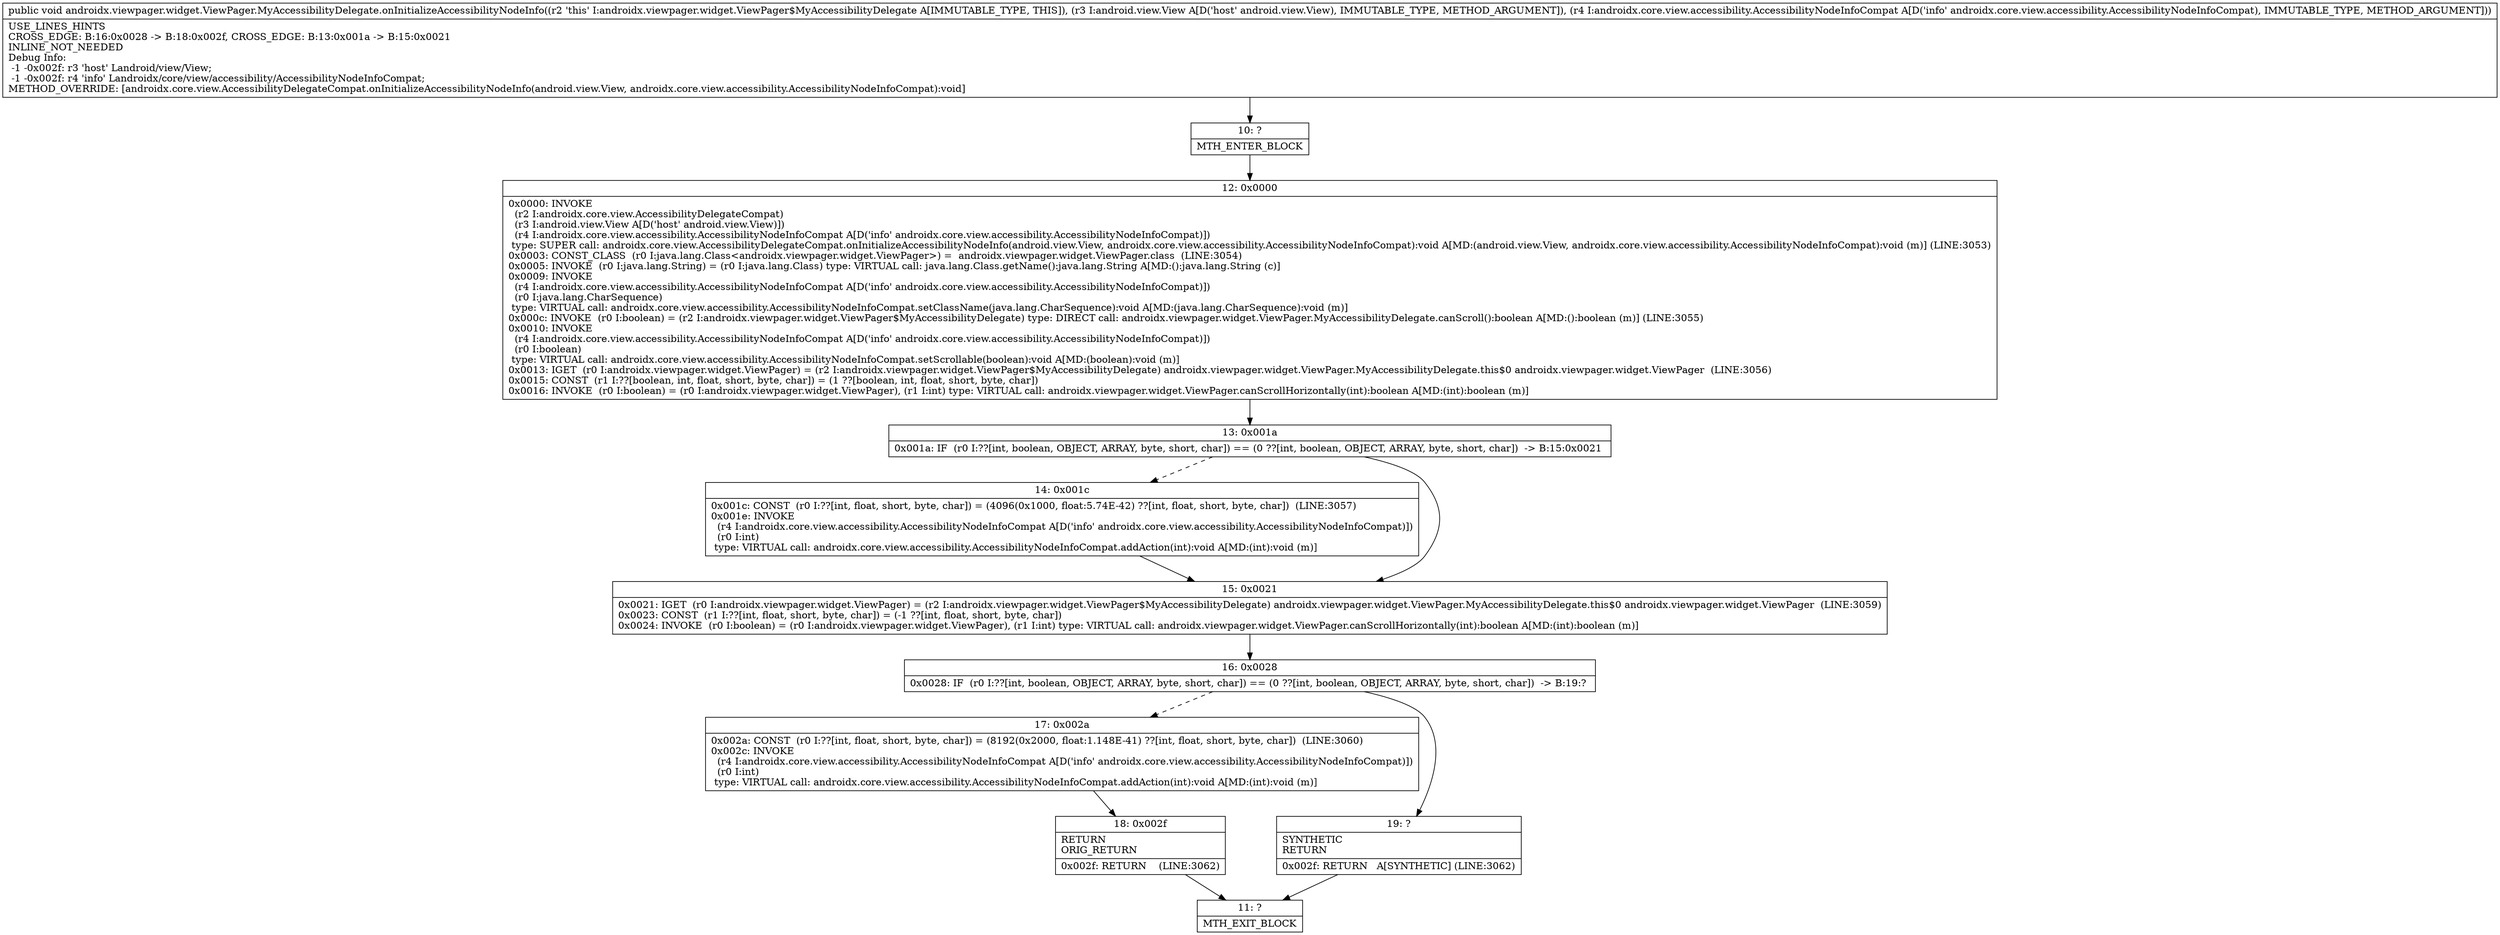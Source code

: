 digraph "CFG forandroidx.viewpager.widget.ViewPager.MyAccessibilityDelegate.onInitializeAccessibilityNodeInfo(Landroid\/view\/View;Landroidx\/core\/view\/accessibility\/AccessibilityNodeInfoCompat;)V" {
Node_10 [shape=record,label="{10\:\ ?|MTH_ENTER_BLOCK\l}"];
Node_12 [shape=record,label="{12\:\ 0x0000|0x0000: INVOKE  \l  (r2 I:androidx.core.view.AccessibilityDelegateCompat)\l  (r3 I:android.view.View A[D('host' android.view.View)])\l  (r4 I:androidx.core.view.accessibility.AccessibilityNodeInfoCompat A[D('info' androidx.core.view.accessibility.AccessibilityNodeInfoCompat)])\l type: SUPER call: androidx.core.view.AccessibilityDelegateCompat.onInitializeAccessibilityNodeInfo(android.view.View, androidx.core.view.accessibility.AccessibilityNodeInfoCompat):void A[MD:(android.view.View, androidx.core.view.accessibility.AccessibilityNodeInfoCompat):void (m)] (LINE:3053)\l0x0003: CONST_CLASS  (r0 I:java.lang.Class\<androidx.viewpager.widget.ViewPager\>) =  androidx.viewpager.widget.ViewPager.class  (LINE:3054)\l0x0005: INVOKE  (r0 I:java.lang.String) = (r0 I:java.lang.Class) type: VIRTUAL call: java.lang.Class.getName():java.lang.String A[MD:():java.lang.String (c)]\l0x0009: INVOKE  \l  (r4 I:androidx.core.view.accessibility.AccessibilityNodeInfoCompat A[D('info' androidx.core.view.accessibility.AccessibilityNodeInfoCompat)])\l  (r0 I:java.lang.CharSequence)\l type: VIRTUAL call: androidx.core.view.accessibility.AccessibilityNodeInfoCompat.setClassName(java.lang.CharSequence):void A[MD:(java.lang.CharSequence):void (m)]\l0x000c: INVOKE  (r0 I:boolean) = (r2 I:androidx.viewpager.widget.ViewPager$MyAccessibilityDelegate) type: DIRECT call: androidx.viewpager.widget.ViewPager.MyAccessibilityDelegate.canScroll():boolean A[MD:():boolean (m)] (LINE:3055)\l0x0010: INVOKE  \l  (r4 I:androidx.core.view.accessibility.AccessibilityNodeInfoCompat A[D('info' androidx.core.view.accessibility.AccessibilityNodeInfoCompat)])\l  (r0 I:boolean)\l type: VIRTUAL call: androidx.core.view.accessibility.AccessibilityNodeInfoCompat.setScrollable(boolean):void A[MD:(boolean):void (m)]\l0x0013: IGET  (r0 I:androidx.viewpager.widget.ViewPager) = (r2 I:androidx.viewpager.widget.ViewPager$MyAccessibilityDelegate) androidx.viewpager.widget.ViewPager.MyAccessibilityDelegate.this$0 androidx.viewpager.widget.ViewPager  (LINE:3056)\l0x0015: CONST  (r1 I:??[boolean, int, float, short, byte, char]) = (1 ??[boolean, int, float, short, byte, char]) \l0x0016: INVOKE  (r0 I:boolean) = (r0 I:androidx.viewpager.widget.ViewPager), (r1 I:int) type: VIRTUAL call: androidx.viewpager.widget.ViewPager.canScrollHorizontally(int):boolean A[MD:(int):boolean (m)]\l}"];
Node_13 [shape=record,label="{13\:\ 0x001a|0x001a: IF  (r0 I:??[int, boolean, OBJECT, ARRAY, byte, short, char]) == (0 ??[int, boolean, OBJECT, ARRAY, byte, short, char])  \-\> B:15:0x0021 \l}"];
Node_14 [shape=record,label="{14\:\ 0x001c|0x001c: CONST  (r0 I:??[int, float, short, byte, char]) = (4096(0x1000, float:5.74E\-42) ??[int, float, short, byte, char])  (LINE:3057)\l0x001e: INVOKE  \l  (r4 I:androidx.core.view.accessibility.AccessibilityNodeInfoCompat A[D('info' androidx.core.view.accessibility.AccessibilityNodeInfoCompat)])\l  (r0 I:int)\l type: VIRTUAL call: androidx.core.view.accessibility.AccessibilityNodeInfoCompat.addAction(int):void A[MD:(int):void (m)]\l}"];
Node_15 [shape=record,label="{15\:\ 0x0021|0x0021: IGET  (r0 I:androidx.viewpager.widget.ViewPager) = (r2 I:androidx.viewpager.widget.ViewPager$MyAccessibilityDelegate) androidx.viewpager.widget.ViewPager.MyAccessibilityDelegate.this$0 androidx.viewpager.widget.ViewPager  (LINE:3059)\l0x0023: CONST  (r1 I:??[int, float, short, byte, char]) = (\-1 ??[int, float, short, byte, char]) \l0x0024: INVOKE  (r0 I:boolean) = (r0 I:androidx.viewpager.widget.ViewPager), (r1 I:int) type: VIRTUAL call: androidx.viewpager.widget.ViewPager.canScrollHorizontally(int):boolean A[MD:(int):boolean (m)]\l}"];
Node_16 [shape=record,label="{16\:\ 0x0028|0x0028: IF  (r0 I:??[int, boolean, OBJECT, ARRAY, byte, short, char]) == (0 ??[int, boolean, OBJECT, ARRAY, byte, short, char])  \-\> B:19:? \l}"];
Node_17 [shape=record,label="{17\:\ 0x002a|0x002a: CONST  (r0 I:??[int, float, short, byte, char]) = (8192(0x2000, float:1.148E\-41) ??[int, float, short, byte, char])  (LINE:3060)\l0x002c: INVOKE  \l  (r4 I:androidx.core.view.accessibility.AccessibilityNodeInfoCompat A[D('info' androidx.core.view.accessibility.AccessibilityNodeInfoCompat)])\l  (r0 I:int)\l type: VIRTUAL call: androidx.core.view.accessibility.AccessibilityNodeInfoCompat.addAction(int):void A[MD:(int):void (m)]\l}"];
Node_18 [shape=record,label="{18\:\ 0x002f|RETURN\lORIG_RETURN\l|0x002f: RETURN    (LINE:3062)\l}"];
Node_11 [shape=record,label="{11\:\ ?|MTH_EXIT_BLOCK\l}"];
Node_19 [shape=record,label="{19\:\ ?|SYNTHETIC\lRETURN\l|0x002f: RETURN   A[SYNTHETIC] (LINE:3062)\l}"];
MethodNode[shape=record,label="{public void androidx.viewpager.widget.ViewPager.MyAccessibilityDelegate.onInitializeAccessibilityNodeInfo((r2 'this' I:androidx.viewpager.widget.ViewPager$MyAccessibilityDelegate A[IMMUTABLE_TYPE, THIS]), (r3 I:android.view.View A[D('host' android.view.View), IMMUTABLE_TYPE, METHOD_ARGUMENT]), (r4 I:androidx.core.view.accessibility.AccessibilityNodeInfoCompat A[D('info' androidx.core.view.accessibility.AccessibilityNodeInfoCompat), IMMUTABLE_TYPE, METHOD_ARGUMENT]))  | USE_LINES_HINTS\lCROSS_EDGE: B:16:0x0028 \-\> B:18:0x002f, CROSS_EDGE: B:13:0x001a \-\> B:15:0x0021\lINLINE_NOT_NEEDED\lDebug Info:\l  \-1 \-0x002f: r3 'host' Landroid\/view\/View;\l  \-1 \-0x002f: r4 'info' Landroidx\/core\/view\/accessibility\/AccessibilityNodeInfoCompat;\lMETHOD_OVERRIDE: [androidx.core.view.AccessibilityDelegateCompat.onInitializeAccessibilityNodeInfo(android.view.View, androidx.core.view.accessibility.AccessibilityNodeInfoCompat):void]\l}"];
MethodNode -> Node_10;Node_10 -> Node_12;
Node_12 -> Node_13;
Node_13 -> Node_14[style=dashed];
Node_13 -> Node_15;
Node_14 -> Node_15;
Node_15 -> Node_16;
Node_16 -> Node_17[style=dashed];
Node_16 -> Node_19;
Node_17 -> Node_18;
Node_18 -> Node_11;
Node_19 -> Node_11;
}

